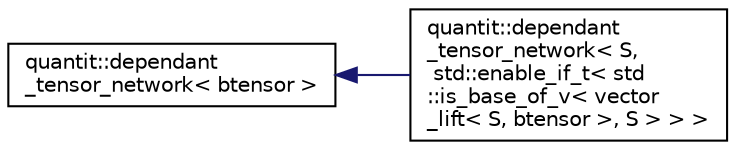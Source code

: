 digraph "Graphical Class Hierarchy"
{
 // LATEX_PDF_SIZE
  edge [fontname="Helvetica",fontsize="10",labelfontname="Helvetica",labelfontsize="10"];
  node [fontname="Helvetica",fontsize="10",shape=record];
  rankdir="LR";
  Node0 [label="quantit::dependant\l_tensor_network\< btensor \>",height=0.2,width=0.4,color="black", fillcolor="white", style="filled",URL="$structquantit_1_1dependant__tensor__network_3_01btensor_01_4.html",tooltip=" "];
  Node0 -> Node1 [dir="back",color="midnightblue",fontsize="10",style="solid",fontname="Helvetica"];
  Node1 [label="quantit::dependant\l_tensor_network\< S,\l std::enable_if_t\< std\l::is_base_of_v\< vector\l_lift\< S, btensor \>, S \> \> \>",height=0.2,width=0.4,color="black", fillcolor="white", style="filled",URL="$structquantit_1_1dependant__tensor__network_3_01S_00_01std_1_1enable__if__t_3_01std_1_1is__base_7caa039768c7fc487ea8fbc6fa9338de.html",tooltip=" "];
}

